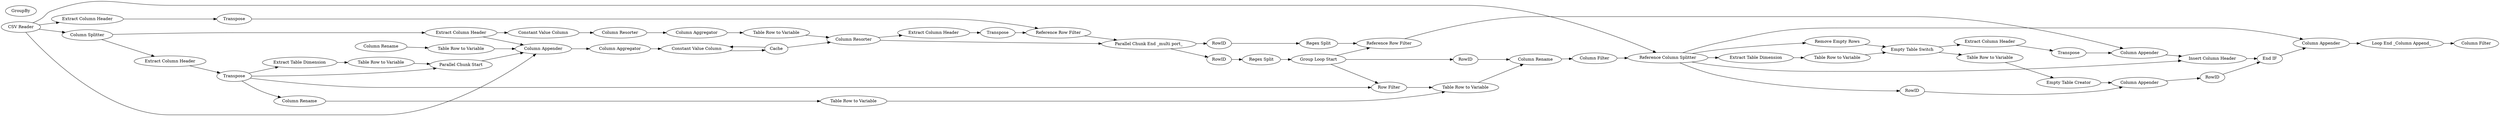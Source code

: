 digraph {
	2 [label="Extract Column Header"]
	3 [label=Transpose]
	4 [label="Parallel Chunk Start"]
	10 [label="Regex Split"]
	11 [label=RowID]
	12 [label="Group Loop Start"]
	13 [label=RowID]
	14 [label="Loop End _Column Append_"]
	16 [label="Column Rename"]
	17 [label="Row Filter"]
	18 [label="Table Row to Variable"]
	19 [label="CSV Reader"]
	20 [label="Column Splitter"]
	22 [label="Extract Column Header"]
	8 [label="Column Filter"]
	9 [label="Table Row to Variable"]
	23 [label="Column Appender"]
	24 [label="Column Aggregator"]
	26 [label="Table Row to Variable"]
	27 [label="Column Rename"]
	34 [label="Column Resorter"]
	35 [label="Column Aggregator"]
	36 [label="Table Row to Variable"]
	37 [label="Table Row to Variable"]
	38 [label="Column Rename"]
	39 [label="Column Filter"]
	40 [label="Column Filter"]
	42 [label="Constant Value Column"]
	43 [label="Column Resorter"]
	44 [label="Extract Column Header"]
	45 [label="Parallel Chunk End _multi port_"]
	46 [label="Extract Column Header"]
	47 [label=Transpose]
	48 [label=Transpose]
	49 [label="Reference Row Filter"]
	52 [label="Regex Split"]
	53 [label=RowID]
	54 [label="Reference Row Filter"]
	58 [label="Reference Column Splitter"]
	59 [label="Extract Column Header"]
	60 [label=Transpose]
	61 [label="Column Appender"]
	62 [label="Insert Column Header"]
	63 [label="Column Appender"]
	64 [label="Extract Table Dimension"]
	65 [label="Table Row to Variable"]
	7 [label=GroupBy]
	8 [label=Cache]
	9 [label="Constant Value Column"]
	67 [label="Remove Empty Rows"]
	68 [label="Empty Table Switch"]
	69 [label="End IF"]
	71 [label="Empty Table Creator"]
	72 [label="Extract Table Dimension"]
	73 [label="Table Row to Variable"]
	74 [label="Table Row to Variable"]
	75 [label="Column Appender"]
	76 [label=RowID]
	77 [label=RowID]
	9 -> 8
	23 -> 24
	24 -> 9
	26 -> 23
	27 -> 26
	2 -> 3
	3 -> 4
	3 -> 17
	3 -> 38
	3 -> 64
	4 -> 23
	10 -> 12
	11 -> 10
	12 -> 13
	12 -> 17
	12 -> 54
	13 -> 16
	14 -> 40
	16 -> 39
	17 -> 18
	18 -> 16
	19 -> 20
	19 -> 23
	19 -> 58
	19 -> 46
	20 -> 22
	20 -> 2
	22 -> 23
	22 -> 42
	8 -> 9
	34 -> 44
	34 -> 45
	35 -> 36
	36 -> 34
	37 -> 18
	38 -> 37
	39 -> 58
	42 -> 43
	43 -> 35
	44 -> 48
	45 -> 53
	45 -> 11
	46 -> 47
	47 -> 49
	48 -> 49
	49 -> 45
	52 -> 54
	53 -> 52
	54 -> 61
	58 -> 62
	58 -> 67
	58 -> 72
	58 -> 76
	58 -> 63
	59 -> 60
	60 -> 61
	61 -> 62
	62 -> 69
	63 -> 14
	64 -> 65
	65 -> 4
	8 -> 34
	67 -> 68
	68 -> 59
	68 -> 74
	69 -> 63
	71 -> 75
	72 -> 73
	73 -> 68
	74 -> 71
	75 -> 77
	76 -> 75
	77 -> 69
	rankdir=LR
}
